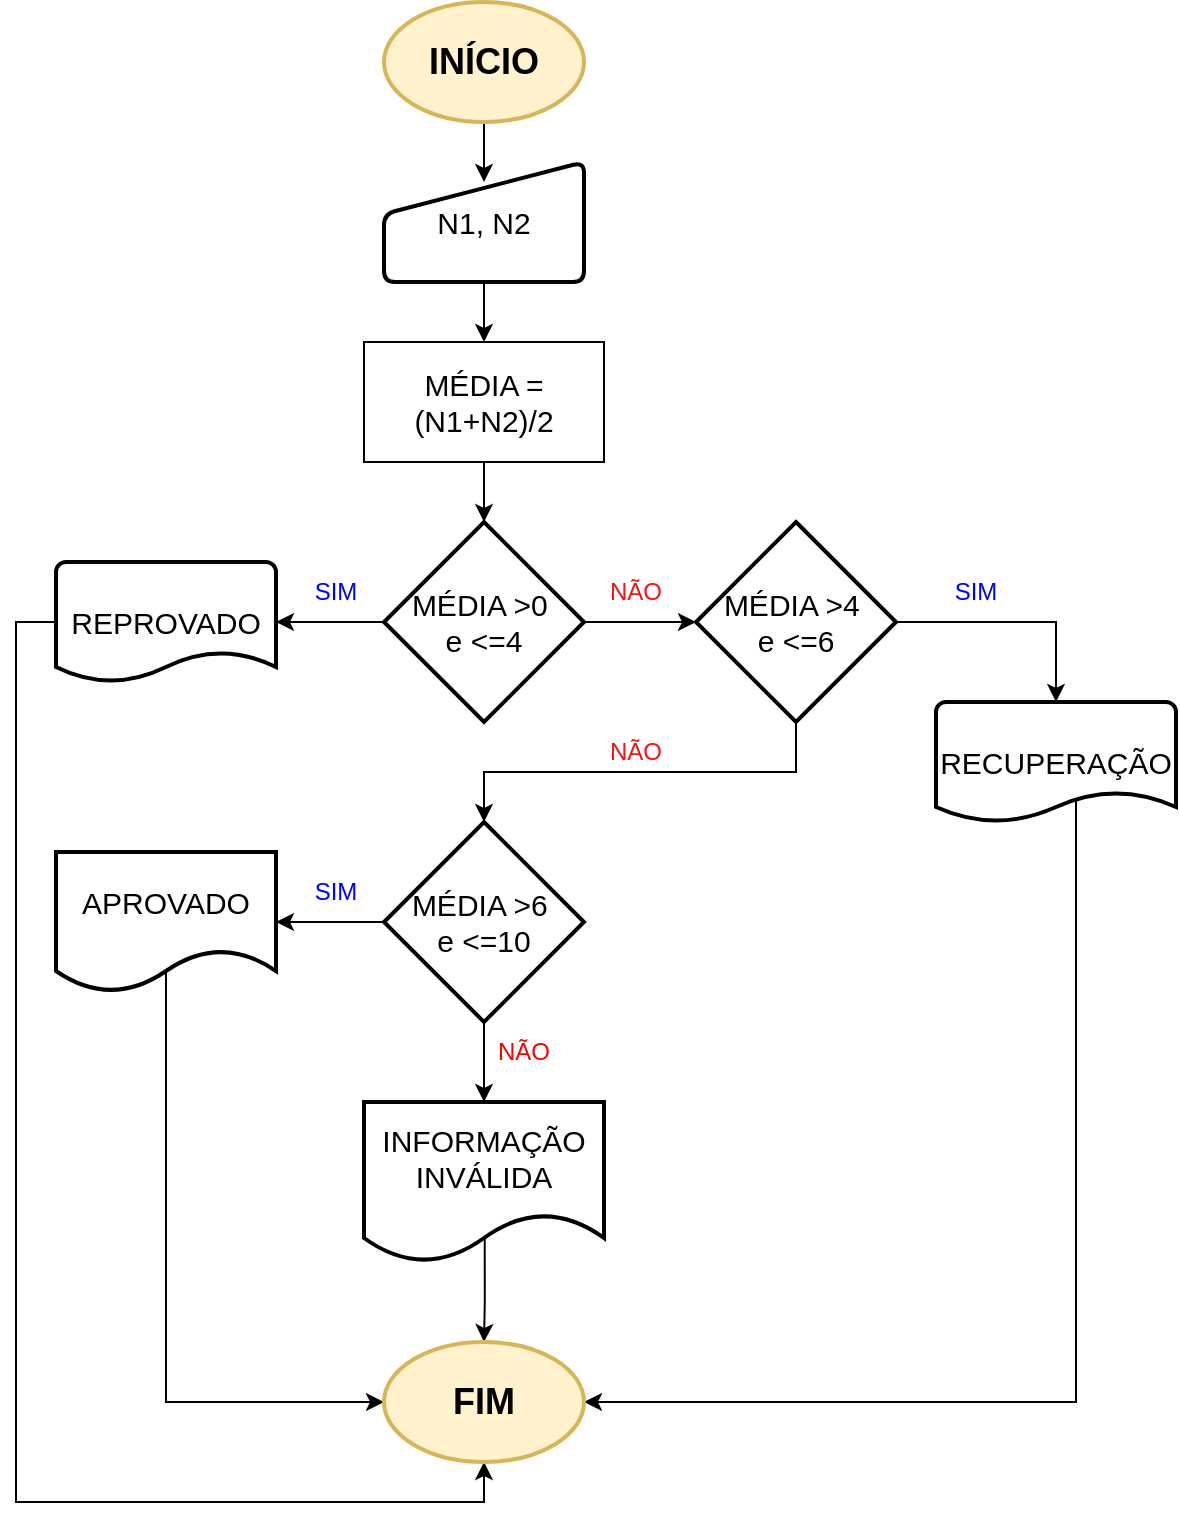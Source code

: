 <mxfile version="25.0.2" pages="2">
  <diagram name="Página-1" id="MeCxbAPP1xPPwm_5GfIr">
    <mxGraphModel dx="1036" dy="614" grid="1" gridSize="10" guides="1" tooltips="1" connect="1" arrows="1" fold="1" page="1" pageScale="1" pageWidth="827" pageHeight="1169" math="0" shadow="0">
      <root>
        <mxCell id="0" />
        <mxCell id="1" parent="0" />
        <mxCell id="1Pyo-ZWDgQSXJpbwoLBI-2" value="" style="endArrow=classic;html=1;rounded=0;exitX=0.5;exitY=1;exitDx=0;exitDy=0;" parent="1" edge="1">
          <mxGeometry width="50" height="50" relative="1" as="geometry">
            <mxPoint x="414" y="70" as="sourcePoint" />
            <mxPoint x="414" y="100" as="targetPoint" />
          </mxGeometry>
        </mxCell>
        <mxCell id="1Pyo-ZWDgQSXJpbwoLBI-9" value="" style="edgeStyle=orthogonalEdgeStyle;rounded=0;orthogonalLoop=1;jettySize=auto;html=1;" parent="1" source="1Pyo-ZWDgQSXJpbwoLBI-5" target="1Pyo-ZWDgQSXJpbwoLBI-7" edge="1">
          <mxGeometry relative="1" as="geometry" />
        </mxCell>
        <mxCell id="1Pyo-ZWDgQSXJpbwoLBI-5" value="&lt;font style=&quot;font-size: 15px;&quot;&gt;N1, N2&lt;/font&gt;" style="html=1;strokeWidth=2;shape=manualInput;whiteSpace=wrap;rounded=1;size=26;arcSize=11;" parent="1" vertex="1">
          <mxGeometry x="364" y="90" width="100" height="60" as="geometry" />
        </mxCell>
        <mxCell id="1Pyo-ZWDgQSXJpbwoLBI-6" value="&lt;b&gt;&lt;font style=&quot;font-size: 18px;&quot;&gt;INÍCIO&lt;/font&gt;&lt;/b&gt;" style="strokeWidth=2;html=1;shape=mxgraph.flowchart.start_1;whiteSpace=wrap;fillColor=#fff2cc;strokeColor=#d6b656;" parent="1" vertex="1">
          <mxGeometry x="364" y="10" width="100" height="60" as="geometry" />
        </mxCell>
        <mxCell id="1Pyo-ZWDgQSXJpbwoLBI-13" value="" style="edgeStyle=orthogonalEdgeStyle;rounded=0;orthogonalLoop=1;jettySize=auto;html=1;" parent="1" source="1Pyo-ZWDgQSXJpbwoLBI-7" target="1Pyo-ZWDgQSXJpbwoLBI-12" edge="1">
          <mxGeometry relative="1" as="geometry" />
        </mxCell>
        <mxCell id="1Pyo-ZWDgQSXJpbwoLBI-7" value="&lt;font style=&quot;font-size: 15px;&quot;&gt;MÉDIA =&lt;/font&gt;&lt;div&gt;&lt;font style=&quot;font-size: 15px;&quot;&gt;(N1+N2)/2&lt;/font&gt;&lt;/div&gt;" style="rounded=0;whiteSpace=wrap;html=1;" parent="1" vertex="1">
          <mxGeometry x="354" y="180" width="120" height="60" as="geometry" />
        </mxCell>
        <mxCell id="1Pyo-ZWDgQSXJpbwoLBI-20" value="" style="edgeStyle=orthogonalEdgeStyle;rounded=0;orthogonalLoop=1;jettySize=auto;html=1;" parent="1" source="1Pyo-ZWDgQSXJpbwoLBI-12" target="1Pyo-ZWDgQSXJpbwoLBI-18" edge="1">
          <mxGeometry relative="1" as="geometry" />
        </mxCell>
        <mxCell id="1Pyo-ZWDgQSXJpbwoLBI-12" value="&lt;font style=&quot;font-size: 15px;&quot;&gt;MÉDIA &amp;gt;0&amp;nbsp;&lt;/font&gt;&lt;div&gt;&lt;font style=&quot;font-size: 15px;&quot;&gt;e&amp;nbsp;&lt;/font&gt;&lt;span style=&quot;font-size: 15px; background-color: initial;&quot;&gt;&amp;lt;=4&lt;/span&gt;&lt;/div&gt;" style="strokeWidth=2;html=1;shape=mxgraph.flowchart.decision;whiteSpace=wrap;" parent="1" vertex="1">
          <mxGeometry x="364" y="270" width="100" height="100" as="geometry" />
        </mxCell>
        <mxCell id="1Pyo-ZWDgQSXJpbwoLBI-14" value="" style="endArrow=classic;html=1;rounded=0;exitX=1;exitY=0.5;exitDx=0;exitDy=0;exitPerimeter=0;" parent="1" source="1Pyo-ZWDgQSXJpbwoLBI-12" edge="1">
          <mxGeometry width="50" height="50" relative="1" as="geometry">
            <mxPoint x="390" y="430" as="sourcePoint" />
            <mxPoint x="520" y="320" as="targetPoint" />
          </mxGeometry>
        </mxCell>
        <mxCell id="C7-hICauOdjSMZ7aPNtt-21" style="edgeStyle=orthogonalEdgeStyle;rounded=0;orthogonalLoop=1;jettySize=auto;html=1;entryX=0.5;entryY=1;entryDx=0;entryDy=0;entryPerimeter=0;" edge="1" parent="1" target="C7-hICauOdjSMZ7aPNtt-7">
          <mxGeometry relative="1" as="geometry">
            <mxPoint x="180" y="800" as="targetPoint" />
            <mxPoint x="210" y="330" as="sourcePoint" />
            <Array as="points">
              <mxPoint x="200" y="340" />
              <mxPoint x="200" y="320" />
              <mxPoint x="180" y="320" />
              <mxPoint x="180" y="760" />
              <mxPoint x="414" y="760" />
            </Array>
          </mxGeometry>
        </mxCell>
        <mxCell id="1Pyo-ZWDgQSXJpbwoLBI-18" value="&lt;font style=&quot;font-size: 15px;&quot;&gt;REPROVADO&lt;/font&gt;" style="strokeWidth=2;html=1;shape=mxgraph.flowchart.document2;whiteSpace=wrap;size=0.25;" parent="1" vertex="1">
          <mxGeometry x="200" y="290" width="110" height="60" as="geometry" />
        </mxCell>
        <mxCell id="1Pyo-ZWDgQSXJpbwoLBI-25" style="edgeStyle=orthogonalEdgeStyle;rounded=0;orthogonalLoop=1;jettySize=auto;html=1;exitX=0.5;exitY=1;exitDx=0;exitDy=0;exitPerimeter=0;" parent="1" source="1Pyo-ZWDgQSXJpbwoLBI-21" target="1Pyo-ZWDgQSXJpbwoLBI-24" edge="1">
          <mxGeometry relative="1" as="geometry" />
        </mxCell>
        <mxCell id="1Pyo-ZWDgQSXJpbwoLBI-21" value="&lt;font style=&quot;font-size: 15px;&quot;&gt;MÉDIA &amp;gt;4&amp;nbsp;&lt;/font&gt;&lt;div&gt;&lt;font style=&quot;font-size: 15px;&quot;&gt;e &amp;lt;=6&lt;/font&gt;&lt;/div&gt;" style="strokeWidth=2;html=1;shape=mxgraph.flowchart.decision;whiteSpace=wrap;" parent="1" vertex="1">
          <mxGeometry x="520" y="270" width="100" height="100" as="geometry" />
        </mxCell>
        <mxCell id="C7-hICauOdjSMZ7aPNtt-22" style="edgeStyle=orthogonalEdgeStyle;rounded=0;orthogonalLoop=1;jettySize=auto;html=1;entryX=1;entryY=0.5;entryDx=0;entryDy=0;entryPerimeter=0;exitX=0.553;exitY=0.77;exitDx=0;exitDy=0;exitPerimeter=0;" edge="1" parent="1" source="1Pyo-ZWDgQSXJpbwoLBI-22" target="C7-hICauOdjSMZ7aPNtt-7">
          <mxGeometry relative="1" as="geometry">
            <mxPoint x="700" y="730" as="targetPoint" />
            <Array as="points">
              <mxPoint x="710" y="406" />
              <mxPoint x="710" y="710" />
            </Array>
          </mxGeometry>
        </mxCell>
        <mxCell id="1Pyo-ZWDgQSXJpbwoLBI-22" value="&lt;font style=&quot;font-size: 15px;&quot;&gt;RECUPERAÇÃO&lt;/font&gt;" style="strokeWidth=2;html=1;shape=mxgraph.flowchart.document2;whiteSpace=wrap;size=0.25;" parent="1" vertex="1">
          <mxGeometry x="640" y="360" width="120" height="60" as="geometry" />
        </mxCell>
        <mxCell id="1Pyo-ZWDgQSXJpbwoLBI-23" style="edgeStyle=orthogonalEdgeStyle;rounded=0;orthogonalLoop=1;jettySize=auto;html=1;exitX=1;exitY=0.5;exitDx=0;exitDy=0;exitPerimeter=0;entryX=0.5;entryY=0;entryDx=0;entryDy=0;entryPerimeter=0;" parent="1" source="1Pyo-ZWDgQSXJpbwoLBI-21" target="1Pyo-ZWDgQSXJpbwoLBI-22" edge="1">
          <mxGeometry relative="1" as="geometry" />
        </mxCell>
        <mxCell id="C7-hICauOdjSMZ7aPNtt-3" value="" style="edgeStyle=orthogonalEdgeStyle;rounded=0;orthogonalLoop=1;jettySize=auto;html=1;" edge="1" parent="1" source="1Pyo-ZWDgQSXJpbwoLBI-24" target="C7-hICauOdjSMZ7aPNtt-2">
          <mxGeometry relative="1" as="geometry" />
        </mxCell>
        <mxCell id="C7-hICauOdjSMZ7aPNtt-5" value="" style="edgeStyle=orthogonalEdgeStyle;rounded=0;orthogonalLoop=1;jettySize=auto;html=1;" edge="1" parent="1" source="1Pyo-ZWDgQSXJpbwoLBI-24" target="C7-hICauOdjSMZ7aPNtt-4">
          <mxGeometry relative="1" as="geometry" />
        </mxCell>
        <mxCell id="1Pyo-ZWDgQSXJpbwoLBI-24" value="&lt;font style=&quot;font-size: 15px;&quot;&gt;MÉDIA &amp;gt;6&amp;nbsp;&lt;/font&gt;&lt;div&gt;&lt;font style=&quot;font-size: 15px;&quot;&gt;e &amp;lt;=10&lt;/font&gt;&lt;/div&gt;" style="strokeWidth=2;html=1;shape=mxgraph.flowchart.decision;whiteSpace=wrap;" parent="1" vertex="1">
          <mxGeometry x="364" y="420" width="100" height="100" as="geometry" />
        </mxCell>
        <mxCell id="C7-hICauOdjSMZ7aPNtt-12" style="edgeStyle=orthogonalEdgeStyle;rounded=0;orthogonalLoop=1;jettySize=auto;html=1;entryX=0;entryY=0.5;entryDx=0;entryDy=0;entryPerimeter=0;exitX=0.465;exitY=0.834;exitDx=0;exitDy=0;exitPerimeter=0;" edge="1" parent="1" source="C7-hICauOdjSMZ7aPNtt-2" target="C7-hICauOdjSMZ7aPNtt-7">
          <mxGeometry relative="1" as="geometry">
            <mxPoint x="260" y="841.6" as="targetPoint" />
            <Array as="points">
              <mxPoint x="255" y="493" />
              <mxPoint x="255" y="710" />
            </Array>
          </mxGeometry>
        </mxCell>
        <mxCell id="C7-hICauOdjSMZ7aPNtt-2" value="&lt;font style=&quot;font-size: 15px;&quot;&gt;APROVADO&lt;/font&gt;" style="shape=document;whiteSpace=wrap;html=1;boundedLbl=1;strokeWidth=2;" vertex="1" parent="1">
          <mxGeometry x="200" y="435" width="110" height="70" as="geometry" />
        </mxCell>
        <mxCell id="C7-hICauOdjSMZ7aPNtt-8" value="" style="edgeStyle=orthogonalEdgeStyle;rounded=0;orthogonalLoop=1;jettySize=auto;html=1;exitX=0.503;exitY=0.848;exitDx=0;exitDy=0;exitPerimeter=0;" edge="1" parent="1" source="C7-hICauOdjSMZ7aPNtt-4" target="C7-hICauOdjSMZ7aPNtt-7">
          <mxGeometry relative="1" as="geometry" />
        </mxCell>
        <mxCell id="C7-hICauOdjSMZ7aPNtt-4" value="&lt;font style=&quot;font-size: 15px;&quot;&gt;INFORMAÇÃO&lt;/font&gt;&lt;div&gt;&lt;font style=&quot;font-size: 15px;&quot;&gt;INVÁLIDA&lt;/font&gt;&lt;/div&gt;" style="shape=document;whiteSpace=wrap;html=1;boundedLbl=1;strokeWidth=2;" vertex="1" parent="1">
          <mxGeometry x="354" y="560" width="120" height="80" as="geometry" />
        </mxCell>
        <mxCell id="C7-hICauOdjSMZ7aPNtt-7" value="&lt;b&gt;&lt;font style=&quot;font-size: 18px;&quot;&gt;FIM&lt;/font&gt;&lt;/b&gt;" style="strokeWidth=2;html=1;shape=mxgraph.flowchart.start_1;whiteSpace=wrap;fillColor=#fff2cc;strokeColor=#d6b656;" vertex="1" parent="1">
          <mxGeometry x="364" y="680" width="100" height="60" as="geometry" />
        </mxCell>
        <mxCell id="C7-hICauOdjSMZ7aPNtt-14" value="SIM" style="text;strokeColor=none;align=center;fillColor=none;html=1;verticalAlign=middle;whiteSpace=wrap;rounded=0;fontColor=#0000FF;" vertex="1" parent="1">
          <mxGeometry x="310" y="290" width="60" height="30" as="geometry" />
        </mxCell>
        <mxCell id="C7-hICauOdjSMZ7aPNtt-15" value="NÃO" style="text;strokeColor=none;align=center;fillColor=none;html=1;verticalAlign=middle;whiteSpace=wrap;rounded=0;fontColor=#FF0F0F;" vertex="1" parent="1">
          <mxGeometry x="460" y="290" width="60" height="30" as="geometry" />
        </mxCell>
        <mxCell id="C7-hICauOdjSMZ7aPNtt-17" value="SIM&lt;span style=&quot;font-family: monospace; font-size: 0px; text-align: start; text-wrap: nowrap;&quot;&gt;%3CmxGraphModel%3E%3Croot%3E%3CmxCell%20id%3D%220%22%2F%3E%3CmxCell%20id%3D%221%22%20parent%3D%220%22%2F%3E%3CmxCell%20id%3D%222%22%20value%3D%22N%C3%83O%22%20style%3D%22text%3BstrokeColor%3Dnone%3Balign%3Dcenter%3BfillColor%3Dnone%3Bhtml%3D1%3BverticalAlign%3Dmiddle%3BwhiteSpace%3Dwrap%3Brounded%3D0%3B%22%20vertex%3D%221%22%20parent%3D%221%22%3E%3CmxGeometry%20x%3D%22460%22%20y%3D%22290%22%20width%3D%2260%22%20height%3D%2230%22%20as%3D%22geometry%22%2F%3E%3C%2FmxCell%3E%3C%2Froot%3E%3C%2FmxGraphModel%3E&lt;/span&gt;&lt;span style=&quot;font-family: monospace; font-size: 0px; text-align: start; text-wrap: nowrap;&quot;&gt;%3CmxGraphModel%3E%3Croot%3E%3CmxCell%20id%3D%220%22%2F%3E%3CmxCell%20id%3D%221%22%20parent%3D%220%22%2F%3E%3CmxCell%20id%3D%222%22%20value%3D%22N%C3%83O%22%20style%3D%22text%3BstrokeColor%3Dnone%3Balign%3Dcenter%3BfillColor%3Dnone%3Bhtml%3D1%3BverticalAlign%3Dmiddle%3BwhiteSpace%3Dwrap%3Brounded%3D0%3B%22%20vertex%3D%221%22%20parent%3D%221%22%3E%3CmxGeometry%20x%3D%22460%22%20y%3D%22290%22%20width%3D%2260%22%20height%3D%2230%22%20as%3D%22geometry%22%2F%3E%3C%2FmxCell%3E%3C%2Froot%3E%3C%2FmxGraphModel%3E&lt;/span&gt;" style="text;strokeColor=none;align=center;fillColor=none;html=1;verticalAlign=middle;whiteSpace=wrap;rounded=0;fontColor=#0000FF;" vertex="1" parent="1">
          <mxGeometry x="630" y="290" width="60" height="30" as="geometry" />
        </mxCell>
        <mxCell id="C7-hICauOdjSMZ7aPNtt-18" value="NÃO" style="text;strokeColor=none;align=center;fillColor=none;html=1;verticalAlign=middle;whiteSpace=wrap;rounded=0;fontColor=#FF0F0F;" vertex="1" parent="1">
          <mxGeometry x="460" y="370" width="60" height="30" as="geometry" />
        </mxCell>
        <mxCell id="C7-hICauOdjSMZ7aPNtt-19" value="SIM" style="text;strokeColor=none;align=center;fillColor=none;html=1;verticalAlign=middle;whiteSpace=wrap;rounded=0;fontColor=#0000FF;" vertex="1" parent="1">
          <mxGeometry x="310" y="440" width="60" height="30" as="geometry" />
        </mxCell>
        <mxCell id="C7-hICauOdjSMZ7aPNtt-20" value="NÃO" style="text;strokeColor=none;align=center;fillColor=none;html=1;verticalAlign=middle;whiteSpace=wrap;rounded=0;fontColor=#ff0000;" vertex="1" parent="1">
          <mxGeometry x="404" y="520" width="60" height="30" as="geometry" />
        </mxCell>
      </root>
    </mxGraphModel>
  </diagram>
  <diagram id="DE0JwbEpfoqgtl5FTX46" name="Página-2">
    <mxGraphModel dx="1036" dy="614" grid="1" gridSize="10" guides="1" tooltips="1" connect="1" arrows="1" fold="1" page="1" pageScale="1" pageWidth="827" pageHeight="1169" math="0" shadow="0">
      <root>
        <mxCell id="0" />
        <mxCell id="1" parent="0" />
        <mxCell id="fAPWjBFY4ca5wBM_r_EV-3" value="" style="edgeStyle=orthogonalEdgeStyle;rounded=0;orthogonalLoop=1;jettySize=auto;html=1;" edge="1" parent="1" source="fAPWjBFY4ca5wBM_r_EV-1">
          <mxGeometry relative="1" as="geometry">
            <mxPoint x="414" y="110" as="targetPoint" />
          </mxGeometry>
        </mxCell>
        <mxCell id="fAPWjBFY4ca5wBM_r_EV-1" value="&lt;b&gt;&lt;font style=&quot;font-size: 18px;&quot;&gt;INÍCIO&lt;/font&gt;&lt;/b&gt;" style="strokeWidth=2;html=1;shape=mxgraph.flowchart.start_1;whiteSpace=wrap;fillColor=#fff2cc;strokeColor=#d6b656;" vertex="1" parent="1">
          <mxGeometry x="364" y="10" width="100" height="60" as="geometry" />
        </mxCell>
        <mxCell id="fAPWjBFY4ca5wBM_r_EV-6" value="" style="edgeStyle=orthogonalEdgeStyle;rounded=0;orthogonalLoop=1;jettySize=auto;html=1;" edge="1" parent="1" source="fAPWjBFY4ca5wBM_r_EV-4" target="fAPWjBFY4ca5wBM_r_EV-5">
          <mxGeometry relative="1" as="geometry" />
        </mxCell>
        <mxCell id="fAPWjBFY4ca5wBM_r_EV-4" value="VALOR 1" style="html=1;strokeWidth=2;shape=manualInput;whiteSpace=wrap;rounded=1;size=26;arcSize=11;" vertex="1" parent="1">
          <mxGeometry x="364" y="100" width="100" height="60" as="geometry" />
        </mxCell>
        <mxCell id="fAPWjBFY4ca5wBM_r_EV-9" value="" style="edgeStyle=orthogonalEdgeStyle;rounded=0;orthogonalLoop=1;jettySize=auto;html=1;" edge="1" parent="1" source="fAPWjBFY4ca5wBM_r_EV-5" target="fAPWjBFY4ca5wBM_r_EV-8">
          <mxGeometry relative="1" as="geometry" />
        </mxCell>
        <mxCell id="HhO4ytI-2TwqqnQ1nF5Q-2" value="" style="edgeStyle=orthogonalEdgeStyle;rounded=0;orthogonalLoop=1;jettySize=auto;html=1;" edge="1" parent="1" source="fAPWjBFY4ca5wBM_r_EV-5" target="HhO4ytI-2TwqqnQ1nF5Q-1">
          <mxGeometry relative="1" as="geometry" />
        </mxCell>
        <mxCell id="fAPWjBFY4ca5wBM_r_EV-5" value="VALOR1&lt;div&gt;==&amp;nbsp;&lt;span style=&quot;background-color: initial;&quot;&gt;0&lt;/span&gt;&lt;/div&gt;" style="rhombus;whiteSpace=wrap;html=1;strokeWidth=2;rounded=1;arcSize=11;" vertex="1" parent="1">
          <mxGeometry x="374" y="210" width="80" height="80" as="geometry" />
        </mxCell>
        <mxCell id="fAPWjBFY4ca5wBM_r_EV-10" style="edgeStyle=orthogonalEdgeStyle;rounded=0;orthogonalLoop=1;jettySize=auto;html=1;" edge="1" parent="1" source="fAPWjBFY4ca5wBM_r_EV-8">
          <mxGeometry relative="1" as="geometry">
            <mxPoint x="470" y="130" as="targetPoint" />
            <Array as="points">
              <mxPoint x="574" y="130" />
            </Array>
          </mxGeometry>
        </mxCell>
        <mxCell id="fAPWjBFY4ca5wBM_r_EV-8" value="&lt;font style=&quot;font-size: 15px;&quot;&gt;&quot;Valor inválido, digite um valor diferente de 0.&quot;&lt;/font&gt;" style="shape=document;whiteSpace=wrap;html=1;boundedLbl=1;strokeWidth=2;rounded=1;arcSize=11;" vertex="1" parent="1">
          <mxGeometry x="520" y="210" width="120" height="80" as="geometry" />
        </mxCell>
        <mxCell id="HhO4ytI-2TwqqnQ1nF5Q-6" value="" style="edgeStyle=orthogonalEdgeStyle;rounded=0;orthogonalLoop=1;jettySize=auto;html=1;" edge="1" parent="1" source="HhO4ytI-2TwqqnQ1nF5Q-1" target="HhO4ytI-2TwqqnQ1nF5Q-5">
          <mxGeometry relative="1" as="geometry" />
        </mxCell>
        <mxCell id="HhO4ytI-2TwqqnQ1nF5Q-8" value="" style="edgeStyle=orthogonalEdgeStyle;rounded=0;orthogonalLoop=1;jettySize=auto;html=1;" edge="1" parent="1" source="HhO4ytI-2TwqqnQ1nF5Q-1" target="HhO4ytI-2TwqqnQ1nF5Q-7">
          <mxGeometry relative="1" as="geometry" />
        </mxCell>
        <mxCell id="HhO4ytI-2TwqqnQ1nF5Q-1" value="VALOR1&lt;div&gt;&amp;gt;0&lt;/div&gt;" style="rhombus;whiteSpace=wrap;html=1;strokeWidth=2;rounded=1;arcSize=11;" vertex="1" parent="1">
          <mxGeometry x="220" y="210" width="80" height="80" as="geometry" />
        </mxCell>
        <mxCell id="HhO4ytI-2TwqqnQ1nF5Q-3" value="&lt;font color=&quot;#0000ff&quot;&gt;SIM&lt;/font&gt;" style="text;strokeColor=none;align=center;fillColor=none;html=1;verticalAlign=middle;whiteSpace=wrap;rounded=0;" vertex="1" parent="1">
          <mxGeometry x="450" y="220" width="60" height="30" as="geometry" />
        </mxCell>
        <mxCell id="HhO4ytI-2TwqqnQ1nF5Q-4" value="&lt;font color=&quot;#ff0f0f&quot;&gt;NÃO&lt;/font&gt;" style="text;strokeColor=none;align=center;fillColor=none;html=1;verticalAlign=middle;whiteSpace=wrap;rounded=0;" vertex="1" parent="1">
          <mxGeometry x="320" y="220" width="60" height="30" as="geometry" />
        </mxCell>
        <mxCell id="HhO4ytI-2TwqqnQ1nF5Q-11" style="edgeStyle=orthogonalEdgeStyle;rounded=0;orthogonalLoop=1;jettySize=auto;html=1;entryX=0.5;entryY=1;entryDx=0;entryDy=0;entryPerimeter=0;exitX=0.542;exitY=0.801;exitDx=0;exitDy=0;exitPerimeter=0;" edge="1" parent="1" source="HhO4ytI-2TwqqnQ1nF5Q-5" target="HhO4ytI-2TwqqnQ1nF5Q-9">
          <mxGeometry relative="1" as="geometry">
            <mxPoint x="140" y="500" as="targetPoint" />
            <Array as="points">
              <mxPoint x="105" y="273" />
              <mxPoint x="105" y="490" />
              <mxPoint x="414" y="490" />
            </Array>
          </mxGeometry>
        </mxCell>
        <mxCell id="HhO4ytI-2TwqqnQ1nF5Q-5" value="&lt;font style=&quot;font-size: 15px;&quot;&gt;&quot;Valor positivo.&quot;&lt;/font&gt;" style="shape=document;whiteSpace=wrap;html=1;boundedLbl=1;strokeWidth=2;rounded=1;arcSize=11;" vertex="1" parent="1">
          <mxGeometry x="50" y="212.5" width="110" height="75" as="geometry" />
        </mxCell>
        <mxCell id="HhO4ytI-2TwqqnQ1nF5Q-7" value="&lt;font style=&quot;font-size: 15px;&quot;&gt;&quot;Valor negativo.&quot;&lt;/font&gt;" style="shape=document;whiteSpace=wrap;html=1;boundedLbl=1;strokeWidth=2;rounded=1;arcSize=11;" vertex="1" parent="1">
          <mxGeometry x="200" y="330" width="120" height="70" as="geometry" />
        </mxCell>
        <mxCell id="HhO4ytI-2TwqqnQ1nF5Q-9" value="&lt;b&gt;&lt;font style=&quot;font-size: 18px;&quot;&gt;FIM&lt;/font&gt;&lt;/b&gt;" style="strokeWidth=2;html=1;shape=mxgraph.flowchart.start_1;whiteSpace=wrap;fillColor=#fff2cc;strokeColor=#d6b656;" vertex="1" parent="1">
          <mxGeometry x="364" y="410" width="100" height="60" as="geometry" />
        </mxCell>
        <mxCell id="HhO4ytI-2TwqqnQ1nF5Q-10" style="edgeStyle=orthogonalEdgeStyle;rounded=0;orthogonalLoop=1;jettySize=auto;html=1;entryX=0;entryY=0.5;entryDx=0;entryDy=0;entryPerimeter=0;exitX=0.493;exitY=0.883;exitDx=0;exitDy=0;exitPerimeter=0;" edge="1" parent="1" source="HhO4ytI-2TwqqnQ1nF5Q-7" target="HhO4ytI-2TwqqnQ1nF5Q-9">
          <mxGeometry relative="1" as="geometry">
            <Array as="points">
              <mxPoint x="259" y="440" />
            </Array>
          </mxGeometry>
        </mxCell>
        <mxCell id="HhO4ytI-2TwqqnQ1nF5Q-12" value="&lt;font color=&quot;#ff0f0f&quot;&gt;NÃO&lt;/font&gt;" style="text;strokeColor=none;align=center;fillColor=none;html=1;verticalAlign=middle;whiteSpace=wrap;rounded=0;" vertex="1" parent="1">
          <mxGeometry x="250" y="290" width="60" height="30" as="geometry" />
        </mxCell>
        <mxCell id="HhO4ytI-2TwqqnQ1nF5Q-13" value="&lt;font color=&quot;#0000ff&quot;&gt;SIM&lt;/font&gt;" style="text;strokeColor=none;align=center;fillColor=none;html=1;verticalAlign=middle;whiteSpace=wrap;rounded=0;" vertex="1" parent="1">
          <mxGeometry x="170" y="220" width="60" height="30" as="geometry" />
        </mxCell>
      </root>
    </mxGraphModel>
  </diagram>
</mxfile>
